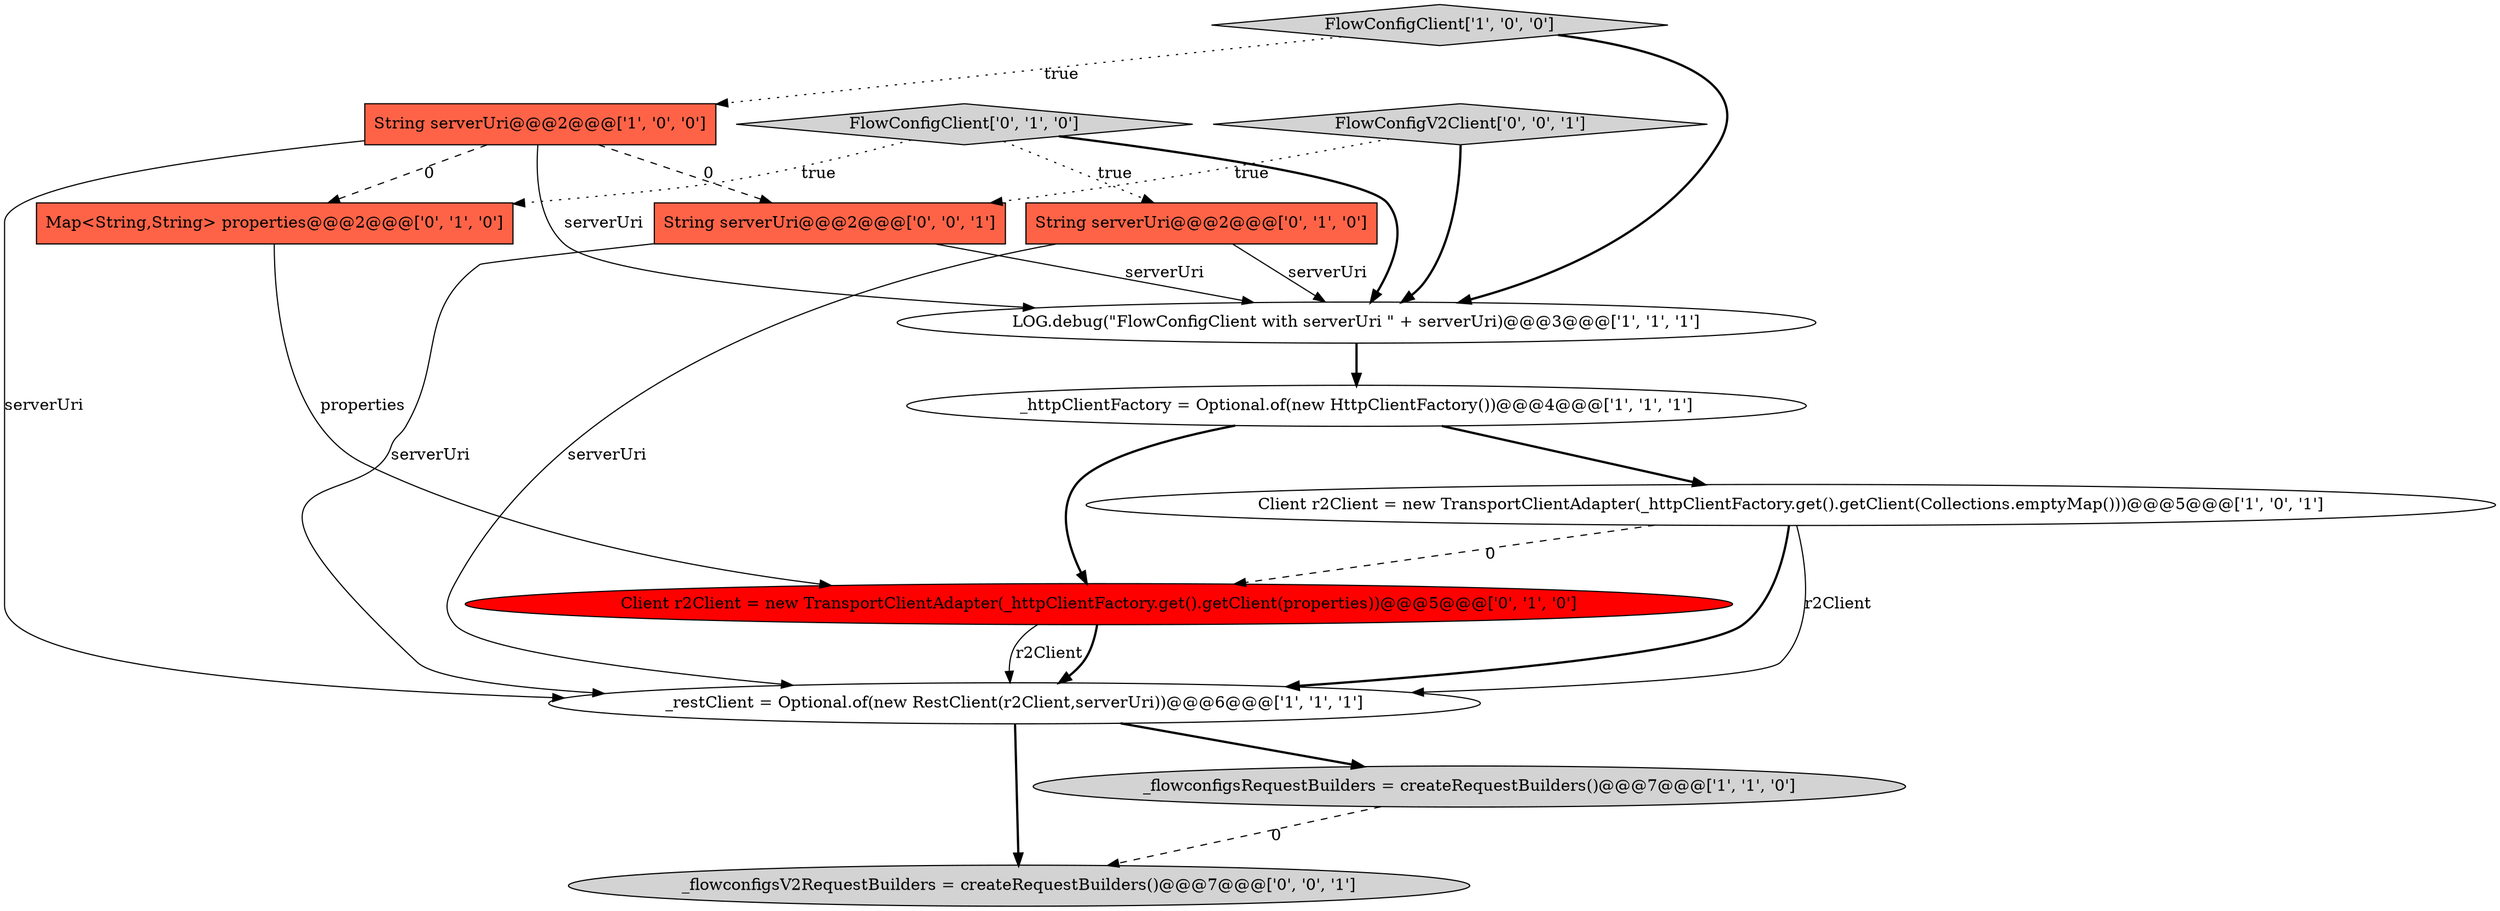 digraph {
12 [style = filled, label = "FlowConfigV2Client['0', '0', '1']", fillcolor = lightgray, shape = diamond image = "AAA0AAABBB3BBB"];
10 [style = filled, label = "Client r2Client = new TransportClientAdapter(_httpClientFactory.get().getClient(properties))@@@5@@@['0', '1', '0']", fillcolor = red, shape = ellipse image = "AAA1AAABBB2BBB"];
0 [style = filled, label = "_httpClientFactory = Optional.of(new HttpClientFactory())@@@4@@@['1', '1', '1']", fillcolor = white, shape = ellipse image = "AAA0AAABBB1BBB"];
7 [style = filled, label = "FlowConfigClient['0', '1', '0']", fillcolor = lightgray, shape = diamond image = "AAA0AAABBB2BBB"];
5 [style = filled, label = "String serverUri@@@2@@@['1', '0', '0']", fillcolor = tomato, shape = box image = "AAA1AAABBB1BBB"];
8 [style = filled, label = "String serverUri@@@2@@@['0', '1', '0']", fillcolor = tomato, shape = box image = "AAA0AAABBB2BBB"];
11 [style = filled, label = "_flowconfigsV2RequestBuilders = createRequestBuilders()@@@7@@@['0', '0', '1']", fillcolor = lightgray, shape = ellipse image = "AAA0AAABBB3BBB"];
13 [style = filled, label = "String serverUri@@@2@@@['0', '0', '1']", fillcolor = tomato, shape = box image = "AAA0AAABBB3BBB"];
6 [style = filled, label = "FlowConfigClient['1', '0', '0']", fillcolor = lightgray, shape = diamond image = "AAA0AAABBB1BBB"];
4 [style = filled, label = "Client r2Client = new TransportClientAdapter(_httpClientFactory.get().getClient(Collections.emptyMap()))@@@5@@@['1', '0', '1']", fillcolor = white, shape = ellipse image = "AAA0AAABBB1BBB"];
1 [style = filled, label = "_restClient = Optional.of(new RestClient(r2Client,serverUri))@@@6@@@['1', '1', '1']", fillcolor = white, shape = ellipse image = "AAA0AAABBB1BBB"];
2 [style = filled, label = "LOG.debug(\"FlowConfigClient with serverUri \" + serverUri)@@@3@@@['1', '1', '1']", fillcolor = white, shape = ellipse image = "AAA0AAABBB1BBB"];
9 [style = filled, label = "Map<String,String> properties@@@2@@@['0', '1', '0']", fillcolor = tomato, shape = box image = "AAA1AAABBB2BBB"];
3 [style = filled, label = "_flowconfigsRequestBuilders = createRequestBuilders()@@@7@@@['1', '1', '0']", fillcolor = lightgray, shape = ellipse image = "AAA0AAABBB1BBB"];
5->13 [style = dashed, label="0"];
10->1 [style = solid, label="r2Client"];
13->2 [style = solid, label="serverUri"];
1->3 [style = bold, label=""];
5->2 [style = solid, label="serverUri"];
5->9 [style = dashed, label="0"];
7->9 [style = dotted, label="true"];
1->11 [style = bold, label=""];
13->1 [style = solid, label="serverUri"];
6->2 [style = bold, label=""];
12->2 [style = bold, label=""];
4->1 [style = solid, label="r2Client"];
2->0 [style = bold, label=""];
0->10 [style = bold, label=""];
12->13 [style = dotted, label="true"];
9->10 [style = solid, label="properties"];
0->4 [style = bold, label=""];
8->2 [style = solid, label="serverUri"];
7->2 [style = bold, label=""];
8->1 [style = solid, label="serverUri"];
4->1 [style = bold, label=""];
4->10 [style = dashed, label="0"];
10->1 [style = bold, label=""];
7->8 [style = dotted, label="true"];
3->11 [style = dashed, label="0"];
6->5 [style = dotted, label="true"];
5->1 [style = solid, label="serverUri"];
}
